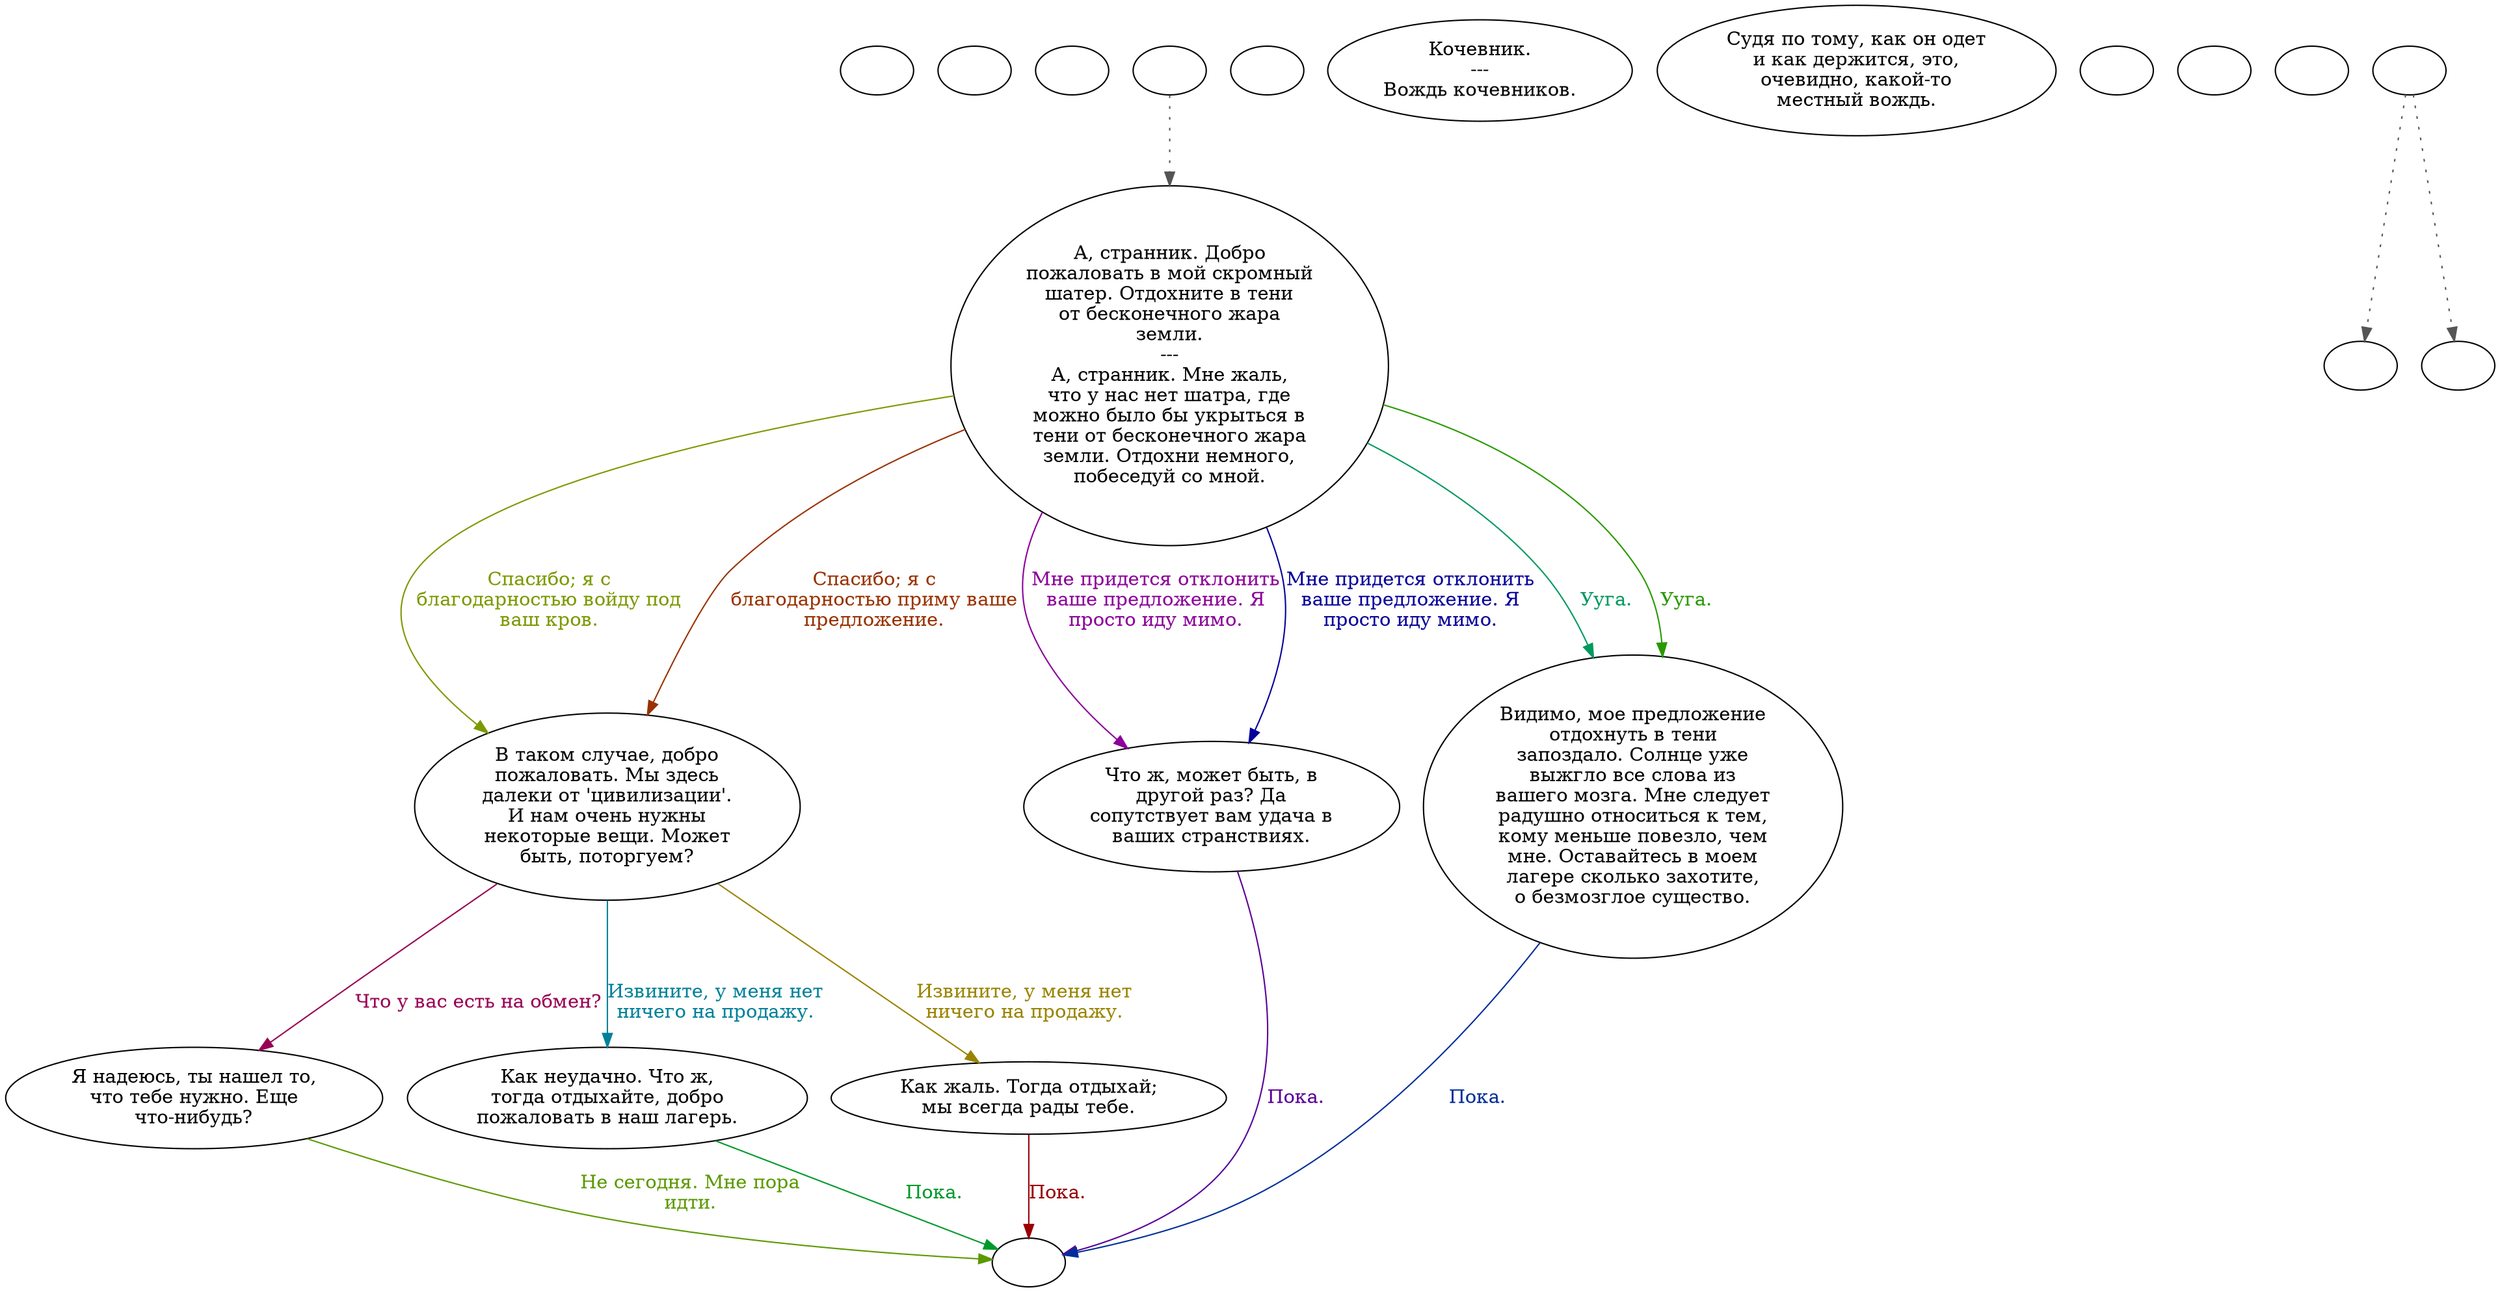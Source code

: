 digraph ecnomchf {
  "start" [style=filled       fillcolor="#FFFFFF"       color="#000000"]
  "start" [label=""]
  "critter_p_proc" [style=filled       fillcolor="#FFFFFF"       color="#000000"]
  "critter_p_proc" [label=""]
  "pickup_p_proc" [style=filled       fillcolor="#FFFFFF"       color="#000000"]
  "pickup_p_proc" [label=""]
  "talk_p_proc" [style=filled       fillcolor="#FFFFFF"       color="#000000"]
  "talk_p_proc" -> "Node001" [style=dotted color="#555555"]
  "talk_p_proc" [label=""]
  "destroy_p_proc" [style=filled       fillcolor="#FFFFFF"       color="#000000"]
  "destroy_p_proc" [label=""]
  "look_at_p_proc" [style=filled       fillcolor="#FFFFFF"       color="#000000"]
  "look_at_p_proc" [label="Кочевник.\n---\nВождь кочевников."]
  "description_p_proc" [style=filled       fillcolor="#FFFFFF"       color="#000000"]
  "description_p_proc" [label="Судя по тому, как он одет\nи как держится, это,\nочевидно, какой-то\nместный вождь."]
  "use_skill_on_p_proc" [style=filled       fillcolor="#FFFFFF"       color="#000000"]
  "use_skill_on_p_proc" [label=""]
  "damage_p_proc" [style=filled       fillcolor="#FFFFFF"       color="#000000"]
  "damage_p_proc" [label=""]
  "map_enter_p_proc" [style=filled       fillcolor="#FFFFFF"       color="#000000"]
  "map_enter_p_proc" [label=""]
  "combat_p_proc" [style=filled       fillcolor="#FFFFFF"       color="#000000"]
  "combat_p_proc" -> "NodeFleeing" [style=dotted color="#555555"]
  "combat_p_proc" -> "NodeFighting" [style=dotted color="#555555"]
  "combat_p_proc" [label=""]
  "Node999" [style=filled       fillcolor="#FFFFFF"       color="#000000"]
  "Node999" [label=""]
  "Node001" [style=filled       fillcolor="#FFFFFF"       color="#000000"]
  "Node001" [label="А, странник. Добро\nпожаловать в мой скромный\nшатер. Отдохните в тени\nот бесконечного жара\nземли.\n---\nА, странник. Мне жаль,\nчто у нас нет шатра, где\nможно было бы укрыться в\nтени от бесконечного жара\nземли. Отдохни немного,\nпобеседуй со мной."]
  "Node001" -> "Node002" [label="Спасибо; я с\nблагодарностью войду под\nваш кров." color="#7B9900" fontcolor="#7B9900"]
  "Node001" -> "Node003" [label="Мне придется отклонить\nваше предложение. Я\nпросто иду мимо." color="#8B0099" fontcolor="#8B0099"]
  "Node001" -> "Node005" [label="Ууга." color="#00995E" fontcolor="#00995E"]
  "Node001" -> "Node002" [label="Спасибо; я с\nблагодарностью приму ваше\nпредложение." color="#993200" fontcolor="#993200"]
  "Node001" -> "Node003" [label="Мне придется отклонить\nваше предложение. Я\nпросто иду мимо." color="#050099" fontcolor="#050099"]
  "Node001" -> "Node005" [label="Ууга." color="#289900" fontcolor="#289900"]
  "Node002" [style=filled       fillcolor="#FFFFFF"       color="#000000"]
  "Node002" [label="В таком случае, добро\nпожаловать. Мы здесь\nдалеки от 'цивилизации'.\nИ нам очень нужны\nнекоторые вещи. Может\nбыть, поторгуем?"]
  "Node002" -> "NodeBarter" [label="Что у вас есть на обмен?" color="#990054" fontcolor="#990054"]
  "Node002" -> "Node004" [label="Извините, у меня нет\nничего на продажу." color="#008199" fontcolor="#008199"]
  "Node002" -> "Node004a" [label="Извините, у меня нет\nничего на продажу." color="#998400" fontcolor="#998400"]
  "Node003" [style=filled       fillcolor="#FFFFFF"       color="#000000"]
  "Node003" [label="Что ж, может быть, в\nдругой раз? Да\nсопутствует вам удача в\nваших странствиях."]
  "Node003" -> "Node999" [label="Пока." color="#580099" fontcolor="#580099"]
  "Node004" [style=filled       fillcolor="#FFFFFF"       color="#000000"]
  "Node004" [label="Как неудачно. Что ж,\nтогда отдыхайте, добро\nпожаловать в наш лагерь."]
  "Node004" -> "Node999" [label="Пока." color="#00992B" fontcolor="#00992B"]
  "Node004a" [style=filled       fillcolor="#FFFFFF"       color="#000000"]
  "Node004a" [label="Как жаль. Тогда отдыхай;\nмы всегда рады тебе."]
  "Node004a" -> "Node999" [label="Пока." color="#990002" fontcolor="#990002"]
  "Node005" [style=filled       fillcolor="#FFFFFF"       color="#000000"]
  "Node005" [label="Видимо, мое предложение\nотдохнуть в тени\nзапоздало. Солнце уже\nвыжгло все слова из\nвашего мозга. Мне следует\nрадушно относиться к тем,\nкому меньше повезло, чем\nмне. Оставайтесь в моем\nлагере сколько захотите,\nо безмозглое существо."]
  "Node005" -> "Node999" [label="Пока." color="#002E99" fontcolor="#002E99"]
  "NodeFleeing" [style=filled       fillcolor="#FFFFFF"       color="#000000"]
  "NodeFleeing" [label=""]
  "NodeFighting" [style=filled       fillcolor="#FFFFFF"       color="#000000"]
  "NodeFighting" [label=""]
  "NodeBarter" [style=filled       fillcolor="#FFFFFF"       color="#000000"]
  "NodeBarter" [label="Я надеюсь, ты нашел то,\nчто тебе нужно. Еще\nчто-нибудь?"]
  "NodeBarter" -> "Node999" [label="Не сегодня. Мне пора\nидти." color="#5B9900" fontcolor="#5B9900"]
}